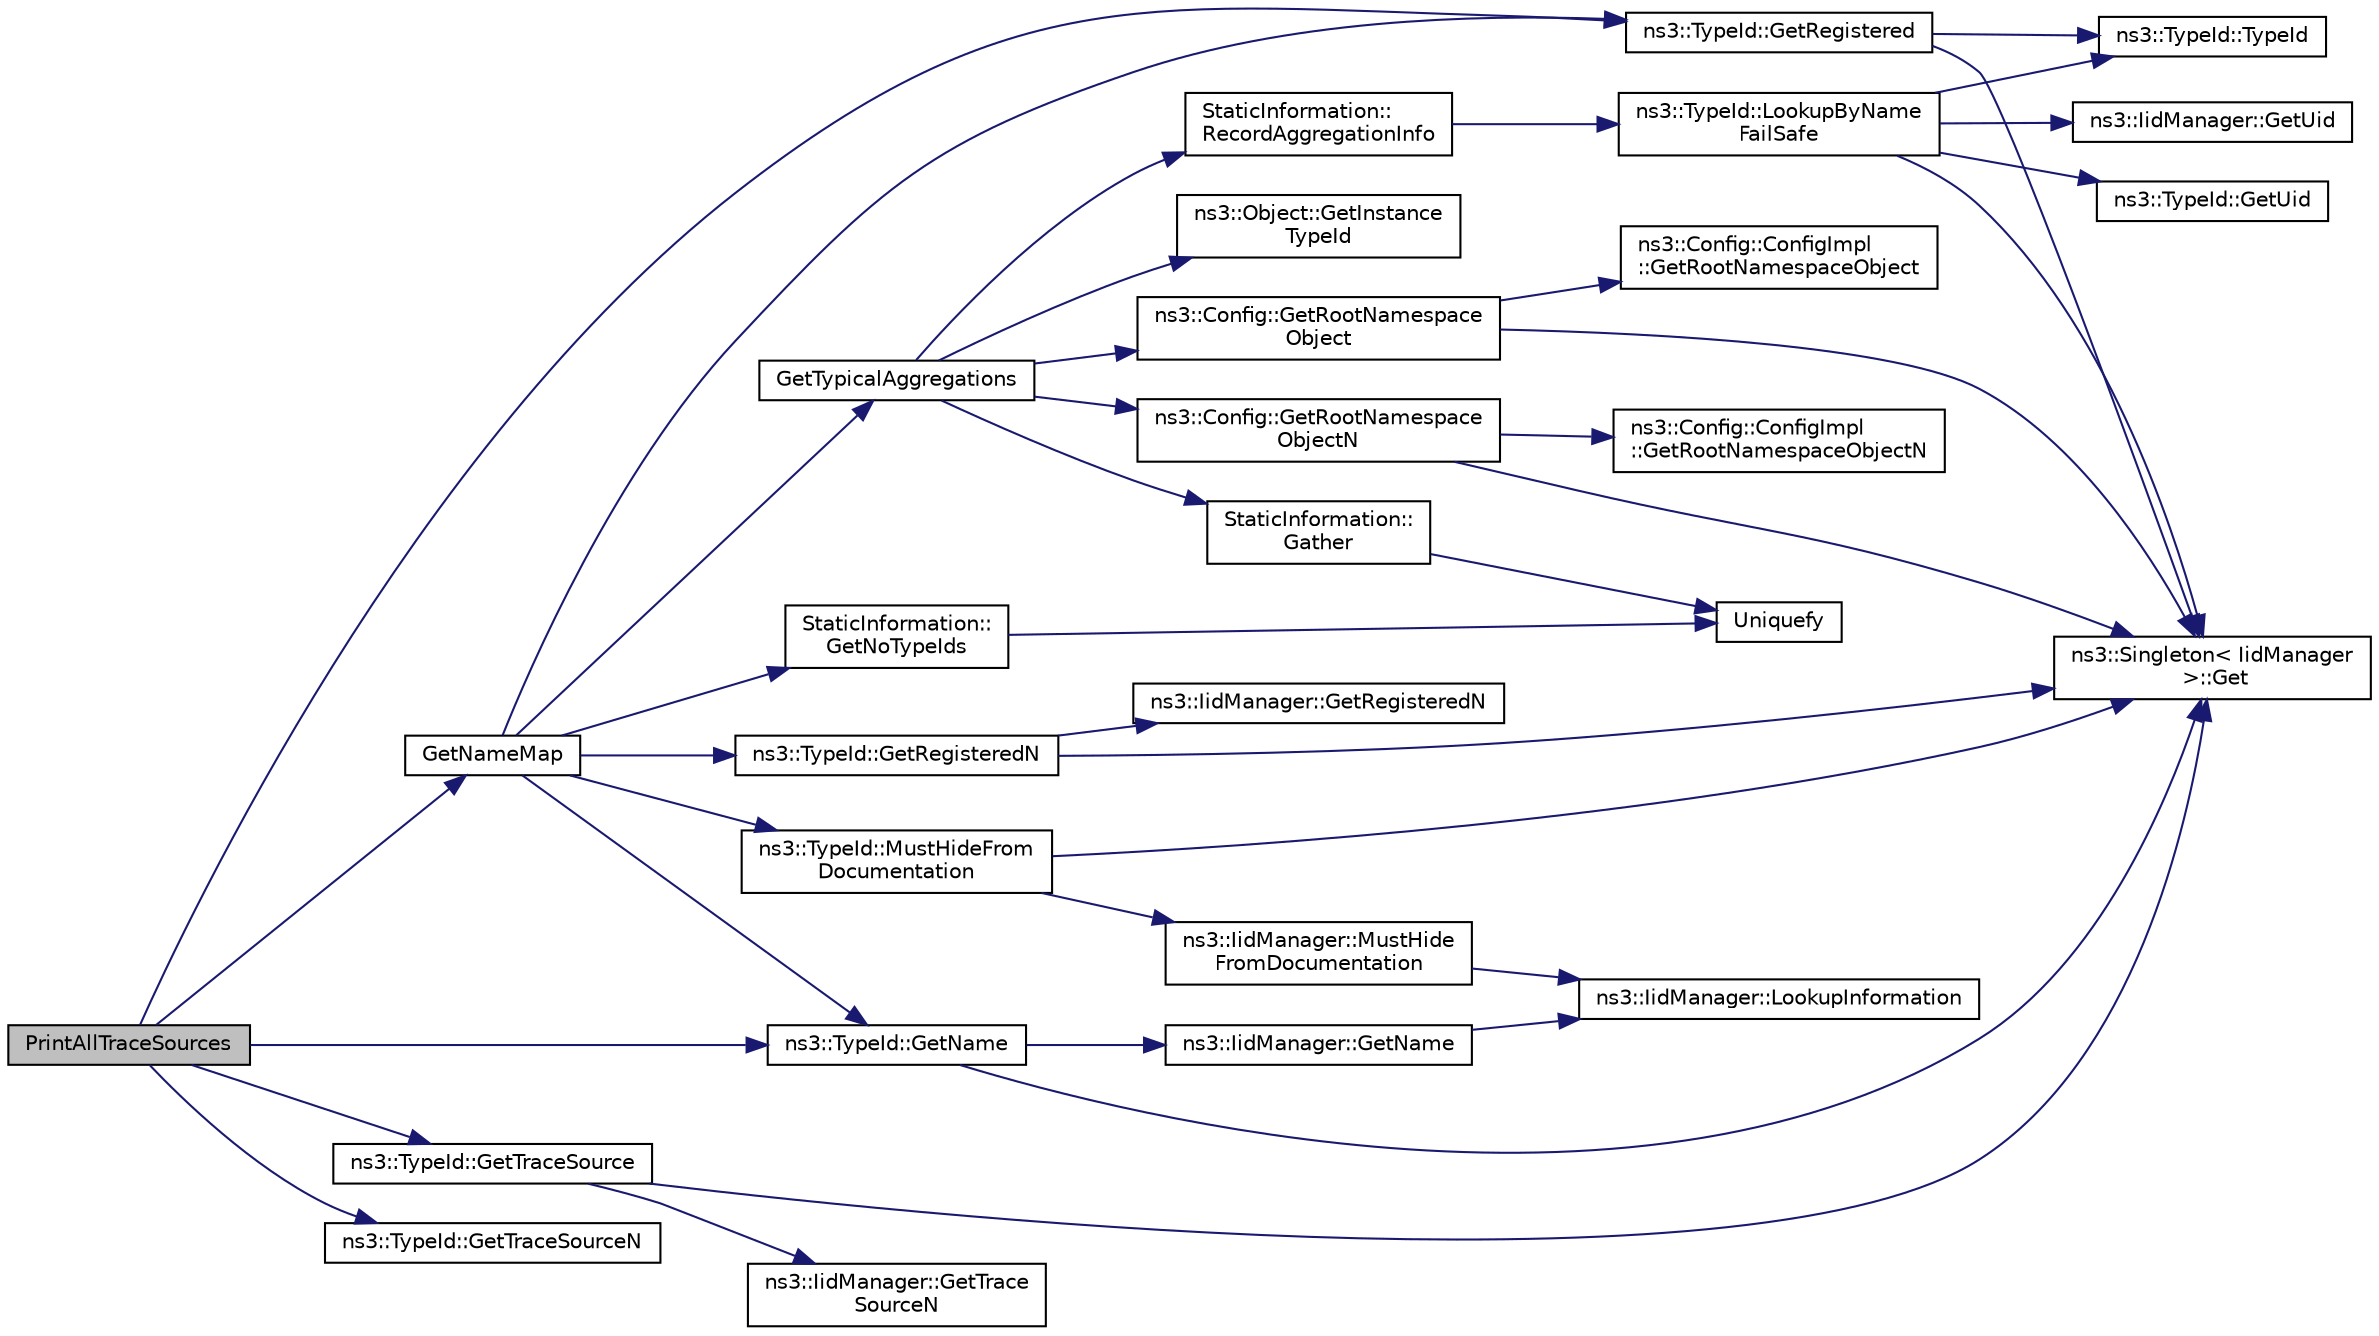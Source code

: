 digraph "PrintAllTraceSources"
{
 // LATEX_PDF_SIZE
  edge [fontname="Helvetica",fontsize="10",labelfontname="Helvetica",labelfontsize="10"];
  node [fontname="Helvetica",fontsize="10",shape=record];
  rankdir="LR";
  Node1 [label="PrintAllTraceSources",height=0.2,width=0.4,color="black", fillcolor="grey75", style="filled", fontcolor="black",tooltip="Print the list of all Trace sources."];
  Node1 -> Node2 [color="midnightblue",fontsize="10",style="solid",fontname="Helvetica"];
  Node2 [label="ns3::TypeId::GetName",height=0.2,width=0.4,color="black", fillcolor="white", style="filled",URL="$classns3_1_1_type_id.html#abc4965475a579c2afdc668d7a7d58374",tooltip="Get the name."];
  Node2 -> Node3 [color="midnightblue",fontsize="10",style="solid",fontname="Helvetica"];
  Node3 [label="ns3::Singleton\< IidManager\l \>::Get",height=0.2,width=0.4,color="black", fillcolor="white", style="filled",URL="$classns3_1_1_singleton.html#a80a2cd3c25a27ea72add7a9f7a141ffa",tooltip="Get a pointer to the singleton instance."];
  Node2 -> Node4 [color="midnightblue",fontsize="10",style="solid",fontname="Helvetica"];
  Node4 [label="ns3::IidManager::GetName",height=0.2,width=0.4,color="black", fillcolor="white", style="filled",URL="$classns3_1_1_iid_manager.html#a6658aaa8120efd885e98addb76a6f1d4",tooltip="Get the name of a type id."];
  Node4 -> Node5 [color="midnightblue",fontsize="10",style="solid",fontname="Helvetica"];
  Node5 [label="ns3::IidManager::LookupInformation",height=0.2,width=0.4,color="black", fillcolor="white", style="filled",URL="$classns3_1_1_iid_manager.html#a84af06b798b21fa700469a3ac5f65f3f",tooltip="Retrieve the information record for a type."];
  Node1 -> Node6 [color="midnightblue",fontsize="10",style="solid",fontname="Helvetica"];
  Node6 [label="GetNameMap",height=0.2,width=0.4,color="black", fillcolor="white", style="filled",URL="$print-introspected-doxygen_8cc.html#a196946b40d2e3c6afe86088e17076d3e",tooltip="Create a map from the class names to their index in the vector of TypeId's so that the names will end..."];
  Node6 -> Node2 [color="midnightblue",fontsize="10",style="solid",fontname="Helvetica"];
  Node6 -> Node7 [color="midnightblue",fontsize="10",style="solid",fontname="Helvetica"];
  Node7 [label="StaticInformation::\lGetNoTypeIds",height=0.2,width=0.4,color="black", fillcolor="white", style="filled",URL="$class_static_information.html#a54b429c9379c92e130d58df7ccedba53",tooltip=" "];
  Node7 -> Node8 [color="midnightblue",fontsize="10",style="solid",fontname="Helvetica"];
  Node8 [label="Uniquefy",height=0.2,width=0.4,color="black", fillcolor="white", style="filled",URL="$print-introspected-doxygen_8cc.html#a9299025511a18a0247eab8557604f252",tooltip="Helper to keep only the unique items in a container."];
  Node6 -> Node9 [color="midnightblue",fontsize="10",style="solid",fontname="Helvetica"];
  Node9 [label="ns3::TypeId::GetRegistered",height=0.2,width=0.4,color="black", fillcolor="white", style="filled",URL="$classns3_1_1_type_id.html#a8ae1cde65c16fc46c9c8608c73e4c4c6",tooltip="Get a TypeId by index."];
  Node9 -> Node10 [color="midnightblue",fontsize="10",style="solid",fontname="Helvetica"];
  Node10 [label="ns3::TypeId::TypeId",height=0.2,width=0.4,color="black", fillcolor="white", style="filled",URL="$classns3_1_1_type_id.html#ab76e26690f1af4f1cffa6a72245e8928",tooltip="Default constructor."];
  Node9 -> Node3 [color="midnightblue",fontsize="10",style="solid",fontname="Helvetica"];
  Node6 -> Node11 [color="midnightblue",fontsize="10",style="solid",fontname="Helvetica"];
  Node11 [label="ns3::TypeId::GetRegisteredN",height=0.2,width=0.4,color="black", fillcolor="white", style="filled",URL="$classns3_1_1_type_id.html#a417a9eda3c3065a8fa7650d7e06177a0",tooltip="Get the number of registered TypeIds."];
  Node11 -> Node3 [color="midnightblue",fontsize="10",style="solid",fontname="Helvetica"];
  Node11 -> Node12 [color="midnightblue",fontsize="10",style="solid",fontname="Helvetica"];
  Node12 [label="ns3::IidManager::GetRegisteredN",height=0.2,width=0.4,color="black", fillcolor="white", style="filled",URL="$classns3_1_1_iid_manager.html#a146b50d476ac73ff2525c1308f1bdef4",tooltip="Get the total number of type ids."];
  Node6 -> Node13 [color="midnightblue",fontsize="10",style="solid",fontname="Helvetica"];
  Node13 [label="GetTypicalAggregations",height=0.2,width=0.4,color="black", fillcolor="white", style="filled",URL="$print-introspected-doxygen_8cc.html#a02fe4c3d27a24ec2f788eae2631c09bb",tooltip="Register aggregation relationships that are not automatically detected by this introspection program."];
  Node13 -> Node14 [color="midnightblue",fontsize="10",style="solid",fontname="Helvetica"];
  Node14 [label="StaticInformation::\lGather",height=0.2,width=0.4,color="black", fillcolor="white", style="filled",URL="$class_static_information.html#ae790c79bca330041b456c2ce0c39e12c",tooltip="Gather aggregation and configuration path information for tid."];
  Node14 -> Node8 [color="midnightblue",fontsize="10",style="solid",fontname="Helvetica"];
  Node13 -> Node15 [color="midnightblue",fontsize="10",style="solid",fontname="Helvetica"];
  Node15 [label="ns3::Object::GetInstance\lTypeId",height=0.2,width=0.4,color="black", fillcolor="white", style="filled",URL="$classns3_1_1_object.html#a9a0bc0211cfab9842e1046b5c5810e5a",tooltip="Get the most derived TypeId for this Object."];
  Node13 -> Node16 [color="midnightblue",fontsize="10",style="solid",fontname="Helvetica"];
  Node16 [label="ns3::Config::GetRootNamespace\lObject",height=0.2,width=0.4,color="black", fillcolor="white", style="filled",URL="$group__config.html#gac7edffbe59256f872d7f1afe7612aeac",tooltip=" "];
  Node16 -> Node3 [color="midnightblue",fontsize="10",style="solid",fontname="Helvetica"];
  Node16 -> Node17 [color="midnightblue",fontsize="10",style="solid",fontname="Helvetica"];
  Node17 [label="ns3::Config::ConfigImpl\l::GetRootNamespaceObject",height=0.2,width=0.4,color="black", fillcolor="white", style="filled",URL="$classns3_1_1_config_1_1_config_impl.html#a38c29f4cff4c432f34d86d2a11f27b2b",tooltip=" "];
  Node13 -> Node18 [color="midnightblue",fontsize="10",style="solid",fontname="Helvetica"];
  Node18 [label="ns3::Config::GetRootNamespace\lObjectN",height=0.2,width=0.4,color="black", fillcolor="white", style="filled",URL="$group__config.html#gaf03c8cb3c81368c7d42e94f1cecbf03c",tooltip=" "];
  Node18 -> Node3 [color="midnightblue",fontsize="10",style="solid",fontname="Helvetica"];
  Node18 -> Node19 [color="midnightblue",fontsize="10",style="solid",fontname="Helvetica"];
  Node19 [label="ns3::Config::ConfigImpl\l::GetRootNamespaceObjectN",height=0.2,width=0.4,color="black", fillcolor="white", style="filled",URL="$classns3_1_1_config_1_1_config_impl.html#aa18b06ab048ea1820b9b3d92264c6de3",tooltip=" "];
  Node13 -> Node20 [color="midnightblue",fontsize="10",style="solid",fontname="Helvetica"];
  Node20 [label="StaticInformation::\lRecordAggregationInfo",height=0.2,width=0.4,color="black", fillcolor="white", style="filled",URL="$class_static_information.html#ad942a0f54b7729a0fcbfa12120d4a705",tooltip="Record the a -> b aggregation relation."];
  Node20 -> Node21 [color="midnightblue",fontsize="10",style="solid",fontname="Helvetica"];
  Node21 [label="ns3::TypeId::LookupByName\lFailSafe",height=0.2,width=0.4,color="black", fillcolor="white", style="filled",URL="$classns3_1_1_type_id.html#acceab1f57bfe3c3af02130277d409f14",tooltip="Get a TypeId by name."];
  Node21 -> Node10 [color="midnightblue",fontsize="10",style="solid",fontname="Helvetica"];
  Node21 -> Node3 [color="midnightblue",fontsize="10",style="solid",fontname="Helvetica"];
  Node21 -> Node22 [color="midnightblue",fontsize="10",style="solid",fontname="Helvetica"];
  Node22 [label="ns3::IidManager::GetUid",height=0.2,width=0.4,color="black", fillcolor="white", style="filled",URL="$classns3_1_1_iid_manager.html#a57d8582dc3a317229cb74902625c98a0",tooltip="Get a type id by name."];
  Node21 -> Node23 [color="midnightblue",fontsize="10",style="solid",fontname="Helvetica"];
  Node23 [label="ns3::TypeId::GetUid",height=0.2,width=0.4,color="black", fillcolor="white", style="filled",URL="$classns3_1_1_type_id.html#a429535085325d6f926724771446d9047",tooltip="Get the internal id of this TypeId."];
  Node6 -> Node24 [color="midnightblue",fontsize="10",style="solid",fontname="Helvetica"];
  Node24 [label="ns3::TypeId::MustHideFrom\lDocumentation",height=0.2,width=0.4,color="black", fillcolor="white", style="filled",URL="$classns3_1_1_type_id.html#aa88c1d464ac97480b2c79e76d3d5c46f",tooltip="Check if this TypeId should not be listed in documentation."];
  Node24 -> Node3 [color="midnightblue",fontsize="10",style="solid",fontname="Helvetica"];
  Node24 -> Node25 [color="midnightblue",fontsize="10",style="solid",fontname="Helvetica"];
  Node25 [label="ns3::IidManager::MustHide\lFromDocumentation",height=0.2,width=0.4,color="black", fillcolor="white", style="filled",URL="$classns3_1_1_iid_manager.html#a9772aa444f5b46bccb01fcfa18598bdf",tooltip="Check if this TypeId should not be listed in documentation."];
  Node25 -> Node5 [color="midnightblue",fontsize="10",style="solid",fontname="Helvetica"];
  Node1 -> Node9 [color="midnightblue",fontsize="10",style="solid",fontname="Helvetica"];
  Node1 -> Node26 [color="midnightblue",fontsize="10",style="solid",fontname="Helvetica"];
  Node26 [label="ns3::TypeId::GetTraceSource",height=0.2,width=0.4,color="black", fillcolor="white", style="filled",URL="$classns3_1_1_type_id.html#a2dfab5022983f7b4fd4bafbb5a5bcc31",tooltip="Get the trace source by index."];
  Node26 -> Node3 [color="midnightblue",fontsize="10",style="solid",fontname="Helvetica"];
  Node26 -> Node27 [color="midnightblue",fontsize="10",style="solid",fontname="Helvetica"];
  Node27 [label="ns3::IidManager::GetTrace\lSourceN",height=0.2,width=0.4,color="black", fillcolor="white", style="filled",URL="$classns3_1_1_iid_manager.html#a771b2ef7deaf2665d96fdd3dfb3ce2f3",tooltip="Get the number of Trace sources."];
  Node1 -> Node28 [color="midnightblue",fontsize="10",style="solid",fontname="Helvetica"];
  Node28 [label="ns3::TypeId::GetTraceSourceN",height=0.2,width=0.4,color="black", fillcolor="white", style="filled",URL="$classns3_1_1_type_id.html#a0d0da6716722c61857e606b82127ba0f",tooltip="Get the number of Trace sources."];
}
